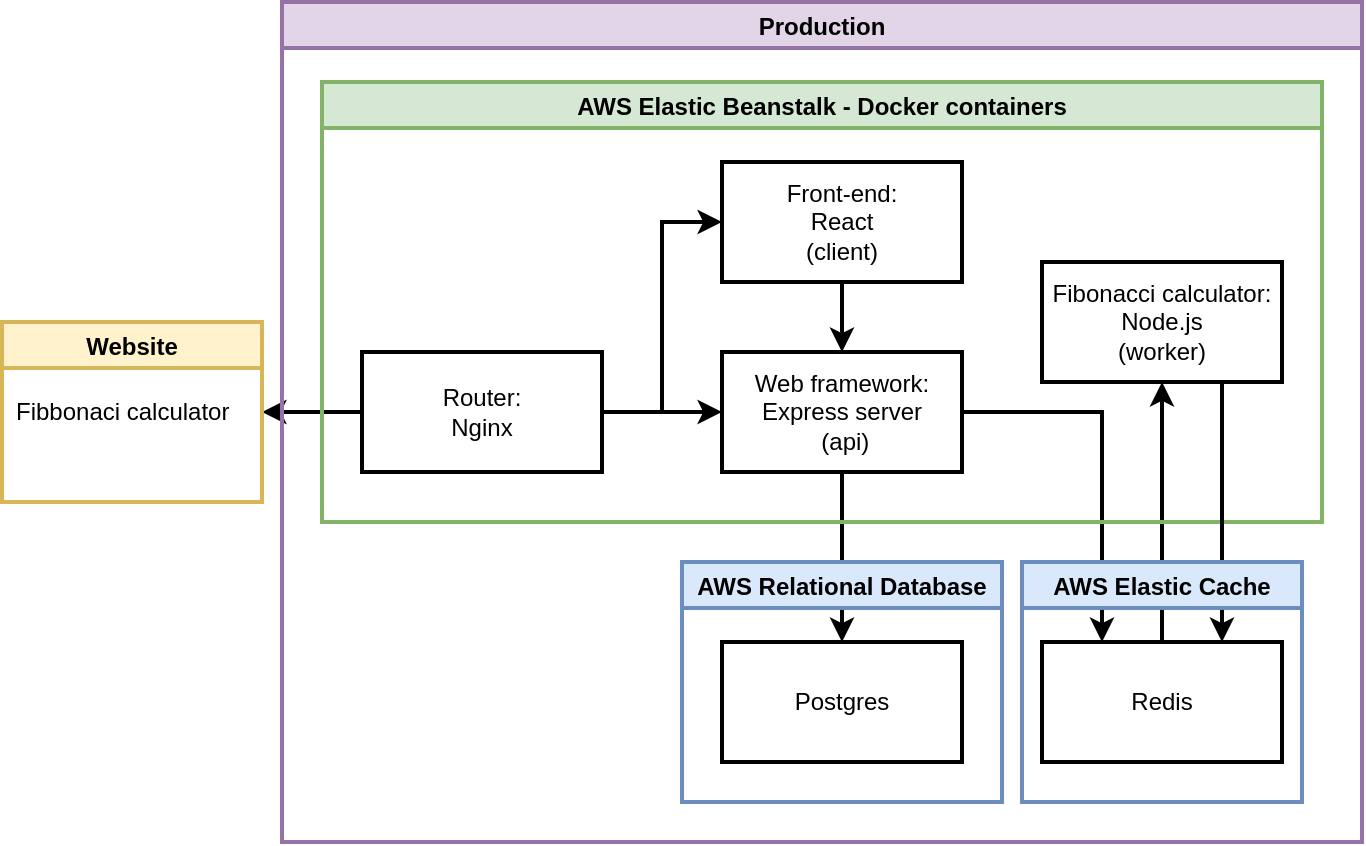 <mxfile version="10.6.7" type="google"><diagram id="r79_U8-vn1gJi4fp_gqi" name="Page-1"><mxGraphModel dx="2038" dy="1170" grid="1" gridSize="10" guides="1" tooltips="1" connect="1" arrows="1" fold="1" page="1" pageScale="1" pageWidth="827" pageHeight="1169" math="0" shadow="0"><root><mxCell id="0"/><mxCell id="1" parent="0"/><mxCell id="aPEhhUpRwRaGzL1SDSGc-3" value="" style="edgeStyle=orthogonalEdgeStyle;rounded=0;orthogonalLoop=1;jettySize=auto;html=1;strokeWidth=2;" edge="1" parent="1" source="aPEhhUpRwRaGzL1SDSGc-1" target="aPEhhUpRwRaGzL1SDSGc-2"><mxGeometry relative="1" as="geometry"/></mxCell><mxCell id="aPEhhUpRwRaGzL1SDSGc-7" value="" style="edgeStyle=orthogonalEdgeStyle;rounded=0;orthogonalLoop=1;jettySize=auto;html=1;strokeWidth=2;" edge="1" parent="1" source="aPEhhUpRwRaGzL1SDSGc-1" target="aPEhhUpRwRaGzL1SDSGc-4"><mxGeometry relative="1" as="geometry"/></mxCell><mxCell id="aPEhhUpRwRaGzL1SDSGc-9" style="edgeStyle=orthogonalEdgeStyle;rounded=0;orthogonalLoop=1;jettySize=auto;html=1;entryX=0;entryY=0.5;entryDx=0;entryDy=0;strokeWidth=2;" edge="1" parent="1" source="aPEhhUpRwRaGzL1SDSGc-1" target="aPEhhUpRwRaGzL1SDSGc-5"><mxGeometry relative="1" as="geometry"/></mxCell><mxCell id="aPEhhUpRwRaGzL1SDSGc-1" value="&lt;div&gt;Router:&lt;/div&gt;&lt;div&gt;Nginx&lt;/div&gt;" style="rounded=0;whiteSpace=wrap;html=1;strokeWidth=2;" vertex="1" parent="1"><mxGeometry x="200" y="385" width="120" height="60" as="geometry"/></mxCell><mxCell id="aPEhhUpRwRaGzL1SDSGc-2" value="Website" style="swimlane;strokeWidth=2;fillColor=#fff2cc;strokeColor=#d6b656;" vertex="1" parent="1"><mxGeometry x="20" y="370" width="130" height="90" as="geometry"><mxRectangle x="20" y="370" width="80" height="23" as="alternateBounds"/></mxGeometry></mxCell><mxCell id="aPEhhUpRwRaGzL1SDSGc-39" value="Fibbonaci calculator" style="text;html=1;resizable=0;points=[];autosize=1;align=left;verticalAlign=top;spacingTop=-4;strokeWidth=2;" vertex="1" parent="aPEhhUpRwRaGzL1SDSGc-2"><mxGeometry x="5" y="35" width="120" height="20" as="geometry"/></mxCell><mxCell id="aPEhhUpRwRaGzL1SDSGc-42" value="" style="edgeStyle=orthogonalEdgeStyle;rounded=0;orthogonalLoop=1;jettySize=auto;html=1;strokeWidth=2;" edge="1" parent="1" source="aPEhhUpRwRaGzL1SDSGc-4" target="aPEhhUpRwRaGzL1SDSGc-12"><mxGeometry relative="1" as="geometry"/></mxCell><mxCell id="aPEhhUpRwRaGzL1SDSGc-46" style="edgeStyle=orthogonalEdgeStyle;rounded=0;orthogonalLoop=1;jettySize=auto;html=1;exitX=1;exitY=0.5;exitDx=0;exitDy=0;entryX=0.25;entryY=0;entryDx=0;entryDy=0;strokeWidth=2;" edge="1" parent="1" source="aPEhhUpRwRaGzL1SDSGc-4" target="aPEhhUpRwRaGzL1SDSGc-10"><mxGeometry relative="1" as="geometry"/></mxCell><mxCell id="aPEhhUpRwRaGzL1SDSGc-4" value="&lt;div&gt;Web framework:&lt;br&gt;&lt;/div&gt;&lt;div&gt;Express server&lt;/div&gt;&amp;nbsp;(api)" style="rounded=0;whiteSpace=wrap;html=1;strokeWidth=2;" vertex="1" parent="1"><mxGeometry x="380" y="385" width="120" height="60" as="geometry"/></mxCell><mxCell id="aPEhhUpRwRaGzL1SDSGc-6" value="" style="edgeStyle=orthogonalEdgeStyle;rounded=0;orthogonalLoop=1;jettySize=auto;html=1;strokeWidth=2;" edge="1" parent="1" source="aPEhhUpRwRaGzL1SDSGc-5" target="aPEhhUpRwRaGzL1SDSGc-4"><mxGeometry relative="1" as="geometry"/></mxCell><mxCell id="aPEhhUpRwRaGzL1SDSGc-5" value="Front-end:&lt;br&gt;&lt;div&gt;React&lt;/div&gt;&lt;div&gt;(client)&lt;/div&gt;" style="rounded=0;whiteSpace=wrap;html=1;strokeWidth=2;" vertex="1" parent="1"><mxGeometry x="380" y="290" width="120" height="60" as="geometry"/></mxCell><mxCell id="aPEhhUpRwRaGzL1SDSGc-45" style="edgeStyle=orthogonalEdgeStyle;rounded=0;orthogonalLoop=1;jettySize=auto;html=1;exitX=0.5;exitY=0;exitDx=0;exitDy=0;entryX=0.5;entryY=1;entryDx=0;entryDy=0;strokeWidth=2;" edge="1" parent="1" source="aPEhhUpRwRaGzL1SDSGc-10" target="aPEhhUpRwRaGzL1SDSGc-11"><mxGeometry relative="1" as="geometry"/></mxCell><mxCell id="aPEhhUpRwRaGzL1SDSGc-10" value="&lt;div&gt;Redis&lt;/div&gt;" style="rounded=0;whiteSpace=wrap;html=1;strokeWidth=2;" vertex="1" parent="1"><mxGeometry x="540" y="530" width="120" height="60" as="geometry"/></mxCell><mxCell id="aPEhhUpRwRaGzL1SDSGc-12" value="&lt;div&gt;Postgres&lt;/div&gt;" style="rounded=0;whiteSpace=wrap;html=1;strokeWidth=2;" vertex="1" parent="1"><mxGeometry x="380" y="530" width="120" height="60" as="geometry"/></mxCell><mxCell id="aPEhhUpRwRaGzL1SDSGc-36" value="AWS Elastic Beanstalk - Docker containers" style="swimlane;strokeWidth=2;fillColor=#d5e8d4;strokeColor=#82b366;" vertex="1" parent="1"><mxGeometry x="180" y="250" width="500" height="220" as="geometry"/></mxCell><mxCell id="aPEhhUpRwRaGzL1SDSGc-11" value="&lt;div&gt;Fibonacci calculator:&lt;/div&gt;&lt;div&gt;Node.js&lt;br&gt; &lt;/div&gt;&lt;div&gt;(worker)&lt;br&gt;&lt;/div&gt;" style="rounded=0;whiteSpace=wrap;html=1;strokeWidth=2;" vertex="1" parent="aPEhhUpRwRaGzL1SDSGc-36"><mxGeometry x="360" y="90" width="120" height="60" as="geometry"/></mxCell><mxCell id="aPEhhUpRwRaGzL1SDSGc-43" style="edgeStyle=orthogonalEdgeStyle;rounded=0;orthogonalLoop=1;jettySize=auto;html=1;exitX=0.75;exitY=1;exitDx=0;exitDy=0;entryX=0.75;entryY=0;entryDx=0;entryDy=0;strokeWidth=2;" edge="1" parent="1" source="aPEhhUpRwRaGzL1SDSGc-11" target="aPEhhUpRwRaGzL1SDSGc-10"><mxGeometry relative="1" as="geometry"/></mxCell><mxCell id="aPEhhUpRwRaGzL1SDSGc-47" value="AWS Relational Database" style="swimlane;strokeWidth=2;fillColor=#dae8fc;strokeColor=#6c8ebf;" vertex="1" parent="1"><mxGeometry x="360" y="490" width="160" height="120" as="geometry"/></mxCell><mxCell id="aPEhhUpRwRaGzL1SDSGc-48" value="AWS Elastic Cache" style="swimlane;strokeWidth=2;fillColor=#dae8fc;strokeColor=#6c8ebf;" vertex="1" parent="1"><mxGeometry x="530" y="490" width="140" height="120" as="geometry"/></mxCell><mxCell id="aPEhhUpRwRaGzL1SDSGc-49" value="Production" style="swimlane;strokeWidth=2;fillColor=#e1d5e7;strokeColor=#9673a6;" vertex="1" parent="1"><mxGeometry x="160" y="210" width="540" height="420" as="geometry"/></mxCell></root></mxGraphModel></diagram></mxfile>